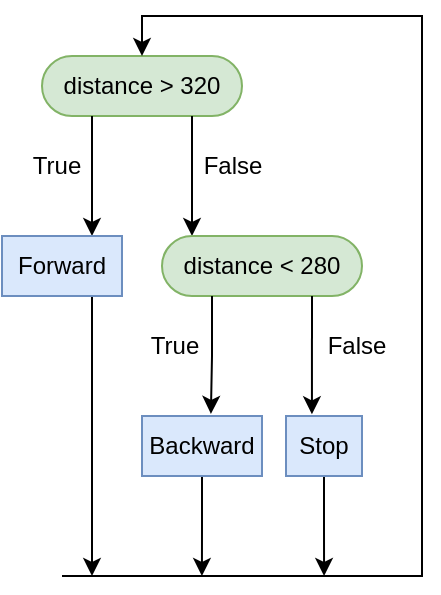 <mxfile version="27.0.9">
  <diagram name="Page-1" id="jx8172wl0PXRr6kTKVzI">
    <mxGraphModel dx="881" dy="625" grid="1" gridSize="10" guides="1" tooltips="1" connect="1" arrows="1" fold="1" page="1" pageScale="1" pageWidth="850" pageHeight="1100" math="0" shadow="0">
      <root>
        <mxCell id="0" />
        <mxCell id="1" parent="0" />
        <mxCell id="5gemPtfy31_0dLnFuJml-55" value="distance &amp;gt; 320" style="rounded=1;whiteSpace=wrap;html=1;arcSize=30;absoluteArcSize=1;fillColor=#d5e8d4;strokeColor=#82b366;" vertex="1" parent="1">
          <mxGeometry x="600" y="380" width="100" height="30" as="geometry" />
        </mxCell>
        <mxCell id="5gemPtfy31_0dLnFuJml-58" value="" style="endArrow=classic;html=1;rounded=0;entryX=0.75;entryY=0;entryDx=0;entryDy=0;exitX=0.25;exitY=1;exitDx=0;exitDy=0;" edge="1" parent="1" source="5gemPtfy31_0dLnFuJml-55" target="5gemPtfy31_0dLnFuJml-64">
          <mxGeometry width="50" height="50" relative="1" as="geometry">
            <mxPoint x="550" y="520" as="sourcePoint" />
            <mxPoint x="625" y="530.0" as="targetPoint" />
          </mxGeometry>
        </mxCell>
        <mxCell id="5gemPtfy31_0dLnFuJml-59" value="&lt;span&gt;False&lt;/span&gt;" style="text;html=1;align=center;verticalAlign=middle;resizable=0;points=[];autosize=1;strokeColor=none;fillColor=none;imageAspect=1;" vertex="1" parent="1">
          <mxGeometry x="670" y="420" width="50" height="30" as="geometry" />
        </mxCell>
        <mxCell id="5gemPtfy31_0dLnFuJml-60" value="True" style="text;html=1;align=center;verticalAlign=middle;resizable=0;points=[];autosize=1;strokeColor=none;fillColor=none;" vertex="1" parent="1">
          <mxGeometry x="582" y="420" width="50" height="30" as="geometry" />
        </mxCell>
        <mxCell id="5gemPtfy31_0dLnFuJml-61" value="" style="endArrow=classic;html=1;rounded=0;exitX=0.75;exitY=1;exitDx=0;exitDy=0;entryX=0.25;entryY=0;entryDx=0;entryDy=0;" edge="1" parent="1" source="5gemPtfy31_0dLnFuJml-55">
          <mxGeometry width="50" height="50" relative="1" as="geometry">
            <mxPoint x="620" y="520" as="sourcePoint" />
            <mxPoint x="675" y="470" as="targetPoint" />
          </mxGeometry>
        </mxCell>
        <mxCell id="5gemPtfy31_0dLnFuJml-62" style="edgeStyle=orthogonalEdgeStyle;rounded=0;orthogonalLoop=1;jettySize=auto;html=1;entryX=0.5;entryY=0;entryDx=0;entryDy=0;" edge="1" parent="1" target="5gemPtfy31_0dLnFuJml-55">
          <mxGeometry relative="1" as="geometry">
            <mxPoint x="750" y="357.5" as="targetPoint" />
            <Array as="points">
              <mxPoint x="790" y="640" />
              <mxPoint x="790" y="360" />
              <mxPoint x="650" y="360" />
            </Array>
            <mxPoint x="610" y="640" as="sourcePoint" />
          </mxGeometry>
        </mxCell>
        <mxCell id="5gemPtfy31_0dLnFuJml-63" style="edgeStyle=orthogonalEdgeStyle;rounded=0;orthogonalLoop=1;jettySize=auto;html=1;exitX=0.75;exitY=1;exitDx=0;exitDy=0;" edge="1" parent="1" source="5gemPtfy31_0dLnFuJml-64">
          <mxGeometry relative="1" as="geometry">
            <mxPoint x="625" y="640" as="targetPoint" />
          </mxGeometry>
        </mxCell>
        <mxCell id="5gemPtfy31_0dLnFuJml-64" value="Forward" style="rounded=0;whiteSpace=wrap;html=1;fillColor=#dae8fc;strokeColor=#6c8ebf;" vertex="1" parent="1">
          <mxGeometry x="580" y="470" width="60" height="30" as="geometry" />
        </mxCell>
        <mxCell id="5gemPtfy31_0dLnFuJml-73" value="distance &amp;lt; 280" style="rounded=1;whiteSpace=wrap;html=1;arcSize=30;absoluteArcSize=1;fillColor=#d5e8d4;strokeColor=#82b366;" vertex="1" parent="1">
          <mxGeometry x="660" y="470" width="100" height="30" as="geometry" />
        </mxCell>
        <mxCell id="5gemPtfy31_0dLnFuJml-93" style="edgeStyle=orthogonalEdgeStyle;rounded=0;orthogonalLoop=1;jettySize=auto;html=1;exitX=0.5;exitY=1;exitDx=0;exitDy=0;" edge="1" parent="1" source="5gemPtfy31_0dLnFuJml-75">
          <mxGeometry relative="1" as="geometry">
            <mxPoint x="741.043" y="640" as="targetPoint" />
          </mxGeometry>
        </mxCell>
        <mxCell id="5gemPtfy31_0dLnFuJml-75" value="Stop" style="rounded=0;whiteSpace=wrap;html=1;fillColor=#dae8fc;strokeColor=#6c8ebf;" vertex="1" parent="1">
          <mxGeometry x="722" y="560" width="38" height="30" as="geometry" />
        </mxCell>
        <mxCell id="5gemPtfy31_0dLnFuJml-77" value="&lt;span&gt;False&lt;/span&gt;" style="text;html=1;align=center;verticalAlign=middle;resizable=0;points=[];autosize=1;strokeColor=none;fillColor=none;imageAspect=1;" vertex="1" parent="1">
          <mxGeometry x="732" y="510" width="50" height="30" as="geometry" />
        </mxCell>
        <mxCell id="5gemPtfy31_0dLnFuJml-78" value="True" style="text;html=1;align=center;verticalAlign=middle;resizable=0;points=[];autosize=1;strokeColor=none;fillColor=none;" vertex="1" parent="1">
          <mxGeometry x="641" y="510" width="50" height="30" as="geometry" />
        </mxCell>
        <mxCell id="5gemPtfy31_0dLnFuJml-94" style="edgeStyle=orthogonalEdgeStyle;rounded=0;orthogonalLoop=1;jettySize=auto;html=1;exitX=0.5;exitY=1;exitDx=0;exitDy=0;" edge="1" parent="1" source="5gemPtfy31_0dLnFuJml-81">
          <mxGeometry relative="1" as="geometry">
            <mxPoint x="679.957" y="640" as="targetPoint" />
          </mxGeometry>
        </mxCell>
        <mxCell id="5gemPtfy31_0dLnFuJml-81" value="Backward" style="rounded=0;whiteSpace=wrap;html=1;fillColor=#dae8fc;strokeColor=#6c8ebf;" vertex="1" parent="1">
          <mxGeometry x="650" y="560" width="60" height="30" as="geometry" />
        </mxCell>
        <mxCell id="5gemPtfy31_0dLnFuJml-90" style="edgeStyle=orthogonalEdgeStyle;rounded=0;orthogonalLoop=1;jettySize=auto;html=1;exitX=0.25;exitY=1;exitDx=0;exitDy=0;entryX=0.574;entryY=-0.035;entryDx=0;entryDy=0;entryPerimeter=0;" edge="1" parent="1" source="5gemPtfy31_0dLnFuJml-73" target="5gemPtfy31_0dLnFuJml-81">
          <mxGeometry relative="1" as="geometry" />
        </mxCell>
        <mxCell id="5gemPtfy31_0dLnFuJml-92" style="edgeStyle=orthogonalEdgeStyle;rounded=0;orthogonalLoop=1;jettySize=auto;html=1;exitX=0.75;exitY=1;exitDx=0;exitDy=0;entryX=0.341;entryY=-0.029;entryDx=0;entryDy=0;entryPerimeter=0;" edge="1" parent="1" source="5gemPtfy31_0dLnFuJml-73" target="5gemPtfy31_0dLnFuJml-75">
          <mxGeometry relative="1" as="geometry" />
        </mxCell>
      </root>
    </mxGraphModel>
  </diagram>
</mxfile>
